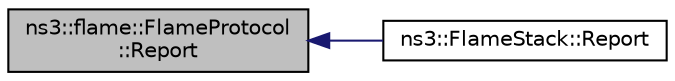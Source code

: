 digraph "ns3::flame::FlameProtocol::Report"
{
  edge [fontname="Helvetica",fontsize="10",labelfontname="Helvetica",labelfontsize="10"];
  node [fontname="Helvetica",fontsize="10",shape=record];
  rankdir="LR";
  Node1 [label="ns3::flame::FlameProtocol\l::Report",height=0.2,width=0.4,color="black", fillcolor="grey75", style="filled", fontcolor="black"];
  Node1 -> Node2 [dir="back",color="midnightblue",fontsize="10",style="solid"];
  Node2 [label="ns3::FlameStack::Report",height=0.2,width=0.4,color="black", fillcolor="white", style="filled",URL="$d0/dfd/classns3_1_1FlameStack.html#a6f7ad90d875c88d10437670b28d9f8e0",tooltip="Print flame protocol statistics. "];
}
